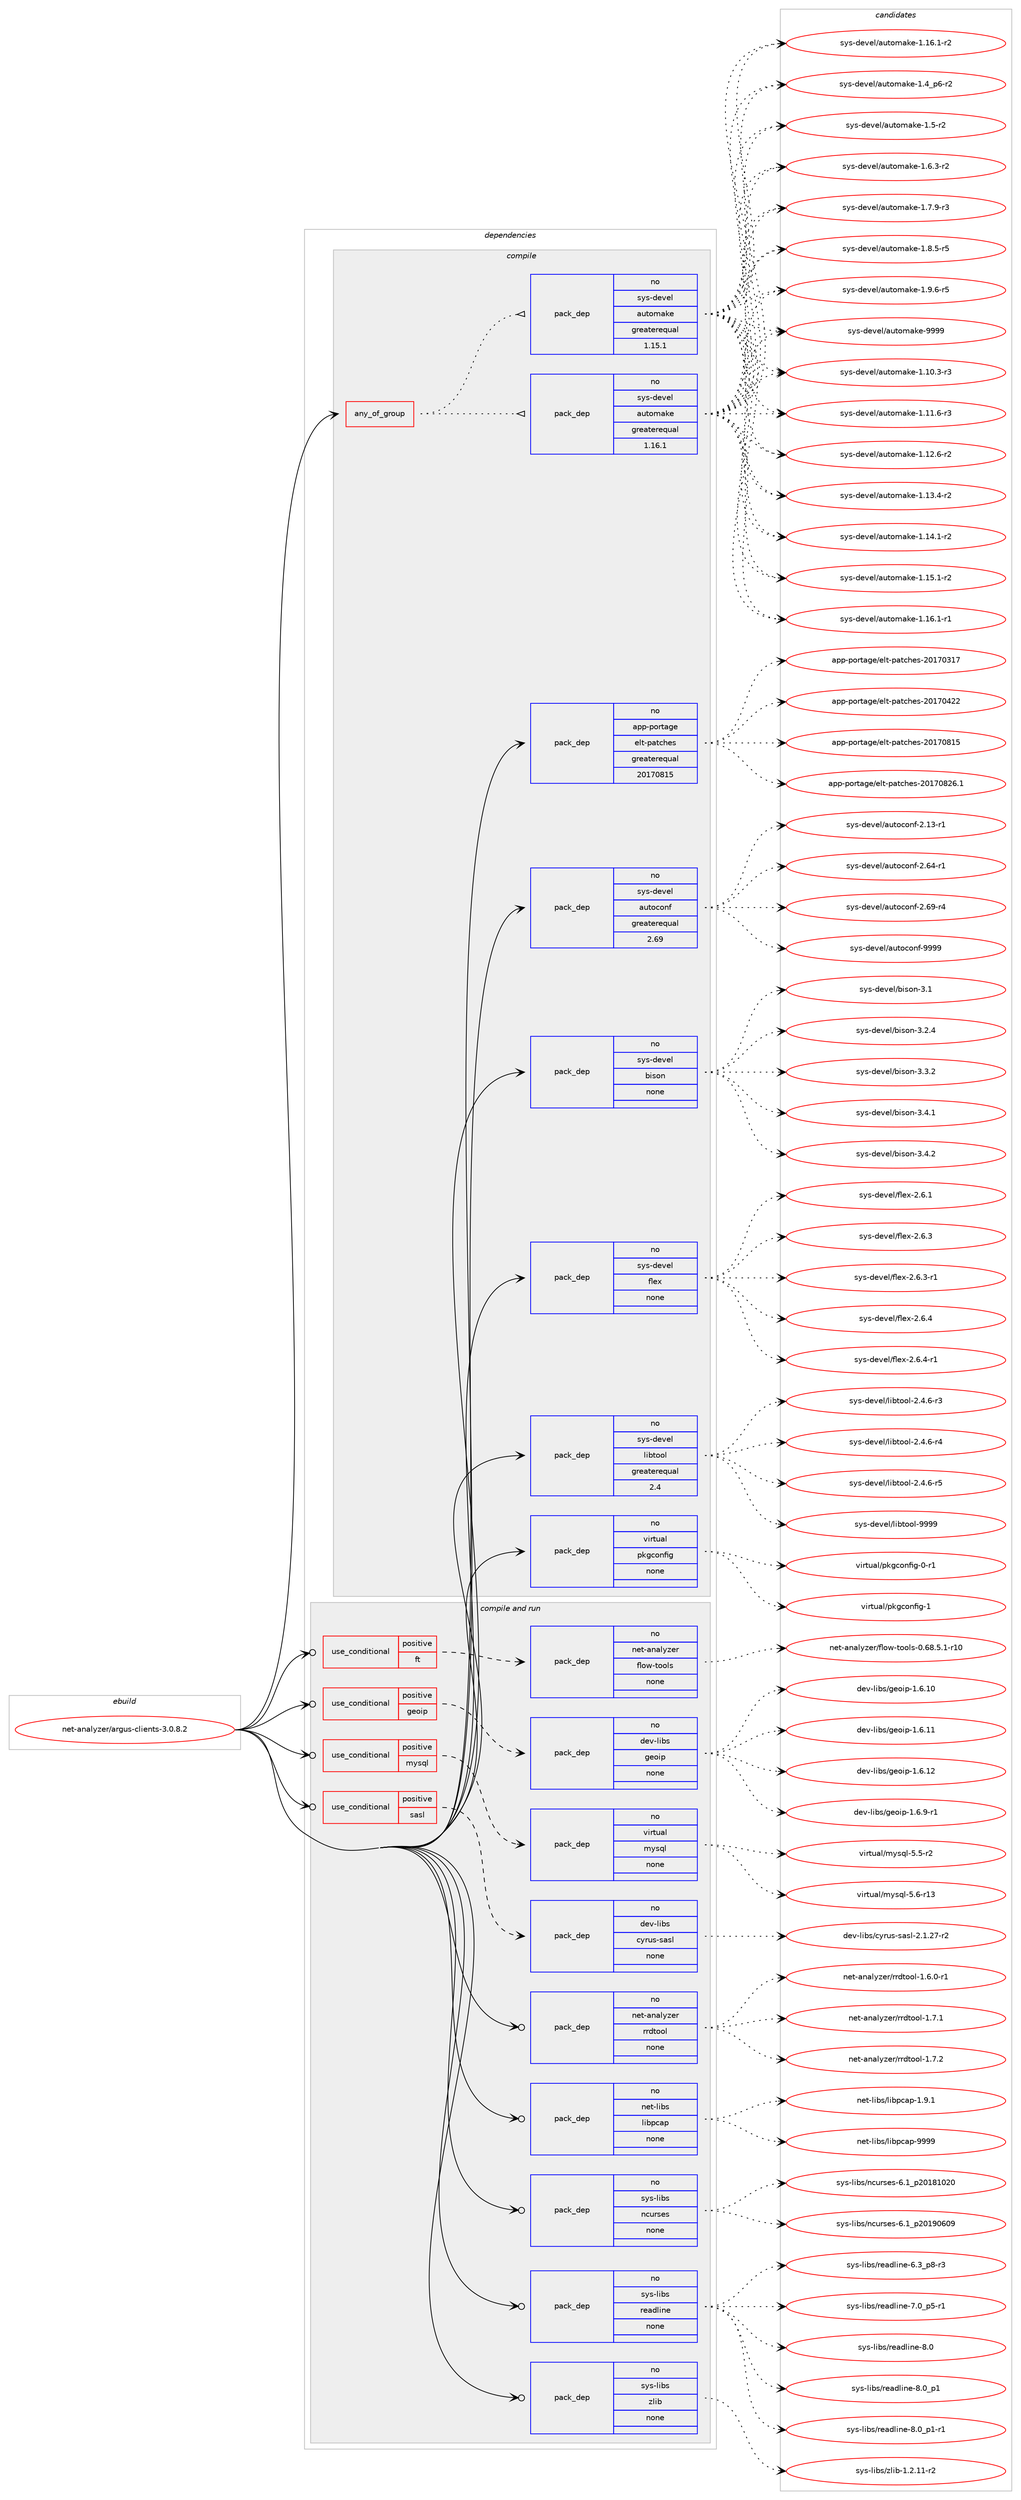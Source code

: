 digraph prolog {

# *************
# Graph options
# *************

newrank=true;
concentrate=true;
compound=true;
graph [rankdir=LR,fontname=Helvetica,fontsize=10,ranksep=1.5];#, ranksep=2.5, nodesep=0.2];
edge  [arrowhead=vee];
node  [fontname=Helvetica,fontsize=10];

# **********
# The ebuild
# **********

subgraph cluster_leftcol {
color=gray;
rank=same;
label=<<i>ebuild</i>>;
id [label="net-analyzer/argus-clients-3.0.8.2", color=red, width=4, href="../net-analyzer/argus-clients-3.0.8.2.svg"];
}

# ****************
# The dependencies
# ****************

subgraph cluster_midcol {
color=gray;
label=<<i>dependencies</i>>;
subgraph cluster_compile {
fillcolor="#eeeeee";
style=filled;
label=<<i>compile</i>>;
subgraph any13697 {
dependency811668 [label=<<TABLE BORDER="0" CELLBORDER="1" CELLSPACING="0" CELLPADDING="4"><TR><TD CELLPADDING="10">any_of_group</TD></TR></TABLE>>, shape=none, color=red];subgraph pack599998 {
dependency811669 [label=<<TABLE BORDER="0" CELLBORDER="1" CELLSPACING="0" CELLPADDING="4" WIDTH="220"><TR><TD ROWSPAN="6" CELLPADDING="30">pack_dep</TD></TR><TR><TD WIDTH="110">no</TD></TR><TR><TD>sys-devel</TD></TR><TR><TD>automake</TD></TR><TR><TD>greaterequal</TD></TR><TR><TD>1.16.1</TD></TR></TABLE>>, shape=none, color=blue];
}
dependency811668:e -> dependency811669:w [weight=20,style="dotted",arrowhead="oinv"];
subgraph pack599999 {
dependency811670 [label=<<TABLE BORDER="0" CELLBORDER="1" CELLSPACING="0" CELLPADDING="4" WIDTH="220"><TR><TD ROWSPAN="6" CELLPADDING="30">pack_dep</TD></TR><TR><TD WIDTH="110">no</TD></TR><TR><TD>sys-devel</TD></TR><TR><TD>automake</TD></TR><TR><TD>greaterequal</TD></TR><TR><TD>1.15.1</TD></TR></TABLE>>, shape=none, color=blue];
}
dependency811668:e -> dependency811670:w [weight=20,style="dotted",arrowhead="oinv"];
}
id:e -> dependency811668:w [weight=20,style="solid",arrowhead="vee"];
subgraph pack600000 {
dependency811671 [label=<<TABLE BORDER="0" CELLBORDER="1" CELLSPACING="0" CELLPADDING="4" WIDTH="220"><TR><TD ROWSPAN="6" CELLPADDING="30">pack_dep</TD></TR><TR><TD WIDTH="110">no</TD></TR><TR><TD>app-portage</TD></TR><TR><TD>elt-patches</TD></TR><TR><TD>greaterequal</TD></TR><TR><TD>20170815</TD></TR></TABLE>>, shape=none, color=blue];
}
id:e -> dependency811671:w [weight=20,style="solid",arrowhead="vee"];
subgraph pack600001 {
dependency811672 [label=<<TABLE BORDER="0" CELLBORDER="1" CELLSPACING="0" CELLPADDING="4" WIDTH="220"><TR><TD ROWSPAN="6" CELLPADDING="30">pack_dep</TD></TR><TR><TD WIDTH="110">no</TD></TR><TR><TD>sys-devel</TD></TR><TR><TD>autoconf</TD></TR><TR><TD>greaterequal</TD></TR><TR><TD>2.69</TD></TR></TABLE>>, shape=none, color=blue];
}
id:e -> dependency811672:w [weight=20,style="solid",arrowhead="vee"];
subgraph pack600002 {
dependency811673 [label=<<TABLE BORDER="0" CELLBORDER="1" CELLSPACING="0" CELLPADDING="4" WIDTH="220"><TR><TD ROWSPAN="6" CELLPADDING="30">pack_dep</TD></TR><TR><TD WIDTH="110">no</TD></TR><TR><TD>sys-devel</TD></TR><TR><TD>bison</TD></TR><TR><TD>none</TD></TR><TR><TD></TD></TR></TABLE>>, shape=none, color=blue];
}
id:e -> dependency811673:w [weight=20,style="solid",arrowhead="vee"];
subgraph pack600003 {
dependency811674 [label=<<TABLE BORDER="0" CELLBORDER="1" CELLSPACING="0" CELLPADDING="4" WIDTH="220"><TR><TD ROWSPAN="6" CELLPADDING="30">pack_dep</TD></TR><TR><TD WIDTH="110">no</TD></TR><TR><TD>sys-devel</TD></TR><TR><TD>flex</TD></TR><TR><TD>none</TD></TR><TR><TD></TD></TR></TABLE>>, shape=none, color=blue];
}
id:e -> dependency811674:w [weight=20,style="solid",arrowhead="vee"];
subgraph pack600004 {
dependency811675 [label=<<TABLE BORDER="0" CELLBORDER="1" CELLSPACING="0" CELLPADDING="4" WIDTH="220"><TR><TD ROWSPAN="6" CELLPADDING="30">pack_dep</TD></TR><TR><TD WIDTH="110">no</TD></TR><TR><TD>sys-devel</TD></TR><TR><TD>libtool</TD></TR><TR><TD>greaterequal</TD></TR><TR><TD>2.4</TD></TR></TABLE>>, shape=none, color=blue];
}
id:e -> dependency811675:w [weight=20,style="solid",arrowhead="vee"];
subgraph pack600005 {
dependency811676 [label=<<TABLE BORDER="0" CELLBORDER="1" CELLSPACING="0" CELLPADDING="4" WIDTH="220"><TR><TD ROWSPAN="6" CELLPADDING="30">pack_dep</TD></TR><TR><TD WIDTH="110">no</TD></TR><TR><TD>virtual</TD></TR><TR><TD>pkgconfig</TD></TR><TR><TD>none</TD></TR><TR><TD></TD></TR></TABLE>>, shape=none, color=blue];
}
id:e -> dependency811676:w [weight=20,style="solid",arrowhead="vee"];
}
subgraph cluster_compileandrun {
fillcolor="#eeeeee";
style=filled;
label=<<i>compile and run</i>>;
subgraph cond197523 {
dependency811677 [label=<<TABLE BORDER="0" CELLBORDER="1" CELLSPACING="0" CELLPADDING="4"><TR><TD ROWSPAN="3" CELLPADDING="10">use_conditional</TD></TR><TR><TD>positive</TD></TR><TR><TD>ft</TD></TR></TABLE>>, shape=none, color=red];
subgraph pack600006 {
dependency811678 [label=<<TABLE BORDER="0" CELLBORDER="1" CELLSPACING="0" CELLPADDING="4" WIDTH="220"><TR><TD ROWSPAN="6" CELLPADDING="30">pack_dep</TD></TR><TR><TD WIDTH="110">no</TD></TR><TR><TD>net-analyzer</TD></TR><TR><TD>flow-tools</TD></TR><TR><TD>none</TD></TR><TR><TD></TD></TR></TABLE>>, shape=none, color=blue];
}
dependency811677:e -> dependency811678:w [weight=20,style="dashed",arrowhead="vee"];
}
id:e -> dependency811677:w [weight=20,style="solid",arrowhead="odotvee"];
subgraph cond197524 {
dependency811679 [label=<<TABLE BORDER="0" CELLBORDER="1" CELLSPACING="0" CELLPADDING="4"><TR><TD ROWSPAN="3" CELLPADDING="10">use_conditional</TD></TR><TR><TD>positive</TD></TR><TR><TD>geoip</TD></TR></TABLE>>, shape=none, color=red];
subgraph pack600007 {
dependency811680 [label=<<TABLE BORDER="0" CELLBORDER="1" CELLSPACING="0" CELLPADDING="4" WIDTH="220"><TR><TD ROWSPAN="6" CELLPADDING="30">pack_dep</TD></TR><TR><TD WIDTH="110">no</TD></TR><TR><TD>dev-libs</TD></TR><TR><TD>geoip</TD></TR><TR><TD>none</TD></TR><TR><TD></TD></TR></TABLE>>, shape=none, color=blue];
}
dependency811679:e -> dependency811680:w [weight=20,style="dashed",arrowhead="vee"];
}
id:e -> dependency811679:w [weight=20,style="solid",arrowhead="odotvee"];
subgraph cond197525 {
dependency811681 [label=<<TABLE BORDER="0" CELLBORDER="1" CELLSPACING="0" CELLPADDING="4"><TR><TD ROWSPAN="3" CELLPADDING="10">use_conditional</TD></TR><TR><TD>positive</TD></TR><TR><TD>mysql</TD></TR></TABLE>>, shape=none, color=red];
subgraph pack600008 {
dependency811682 [label=<<TABLE BORDER="0" CELLBORDER="1" CELLSPACING="0" CELLPADDING="4" WIDTH="220"><TR><TD ROWSPAN="6" CELLPADDING="30">pack_dep</TD></TR><TR><TD WIDTH="110">no</TD></TR><TR><TD>virtual</TD></TR><TR><TD>mysql</TD></TR><TR><TD>none</TD></TR><TR><TD></TD></TR></TABLE>>, shape=none, color=blue];
}
dependency811681:e -> dependency811682:w [weight=20,style="dashed",arrowhead="vee"];
}
id:e -> dependency811681:w [weight=20,style="solid",arrowhead="odotvee"];
subgraph cond197526 {
dependency811683 [label=<<TABLE BORDER="0" CELLBORDER="1" CELLSPACING="0" CELLPADDING="4"><TR><TD ROWSPAN="3" CELLPADDING="10">use_conditional</TD></TR><TR><TD>positive</TD></TR><TR><TD>sasl</TD></TR></TABLE>>, shape=none, color=red];
subgraph pack600009 {
dependency811684 [label=<<TABLE BORDER="0" CELLBORDER="1" CELLSPACING="0" CELLPADDING="4" WIDTH="220"><TR><TD ROWSPAN="6" CELLPADDING="30">pack_dep</TD></TR><TR><TD WIDTH="110">no</TD></TR><TR><TD>dev-libs</TD></TR><TR><TD>cyrus-sasl</TD></TR><TR><TD>none</TD></TR><TR><TD></TD></TR></TABLE>>, shape=none, color=blue];
}
dependency811683:e -> dependency811684:w [weight=20,style="dashed",arrowhead="vee"];
}
id:e -> dependency811683:w [weight=20,style="solid",arrowhead="odotvee"];
subgraph pack600010 {
dependency811685 [label=<<TABLE BORDER="0" CELLBORDER="1" CELLSPACING="0" CELLPADDING="4" WIDTH="220"><TR><TD ROWSPAN="6" CELLPADDING="30">pack_dep</TD></TR><TR><TD WIDTH="110">no</TD></TR><TR><TD>net-analyzer</TD></TR><TR><TD>rrdtool</TD></TR><TR><TD>none</TD></TR><TR><TD></TD></TR></TABLE>>, shape=none, color=blue];
}
id:e -> dependency811685:w [weight=20,style="solid",arrowhead="odotvee"];
subgraph pack600011 {
dependency811686 [label=<<TABLE BORDER="0" CELLBORDER="1" CELLSPACING="0" CELLPADDING="4" WIDTH="220"><TR><TD ROWSPAN="6" CELLPADDING="30">pack_dep</TD></TR><TR><TD WIDTH="110">no</TD></TR><TR><TD>net-libs</TD></TR><TR><TD>libpcap</TD></TR><TR><TD>none</TD></TR><TR><TD></TD></TR></TABLE>>, shape=none, color=blue];
}
id:e -> dependency811686:w [weight=20,style="solid",arrowhead="odotvee"];
subgraph pack600012 {
dependency811687 [label=<<TABLE BORDER="0" CELLBORDER="1" CELLSPACING="0" CELLPADDING="4" WIDTH="220"><TR><TD ROWSPAN="6" CELLPADDING="30">pack_dep</TD></TR><TR><TD WIDTH="110">no</TD></TR><TR><TD>sys-libs</TD></TR><TR><TD>ncurses</TD></TR><TR><TD>none</TD></TR><TR><TD></TD></TR></TABLE>>, shape=none, color=blue];
}
id:e -> dependency811687:w [weight=20,style="solid",arrowhead="odotvee"];
subgraph pack600013 {
dependency811688 [label=<<TABLE BORDER="0" CELLBORDER="1" CELLSPACING="0" CELLPADDING="4" WIDTH="220"><TR><TD ROWSPAN="6" CELLPADDING="30">pack_dep</TD></TR><TR><TD WIDTH="110">no</TD></TR><TR><TD>sys-libs</TD></TR><TR><TD>readline</TD></TR><TR><TD>none</TD></TR><TR><TD></TD></TR></TABLE>>, shape=none, color=blue];
}
id:e -> dependency811688:w [weight=20,style="solid",arrowhead="odotvee"];
subgraph pack600014 {
dependency811689 [label=<<TABLE BORDER="0" CELLBORDER="1" CELLSPACING="0" CELLPADDING="4" WIDTH="220"><TR><TD ROWSPAN="6" CELLPADDING="30">pack_dep</TD></TR><TR><TD WIDTH="110">no</TD></TR><TR><TD>sys-libs</TD></TR><TR><TD>zlib</TD></TR><TR><TD>none</TD></TR><TR><TD></TD></TR></TABLE>>, shape=none, color=blue];
}
id:e -> dependency811689:w [weight=20,style="solid",arrowhead="odotvee"];
}
subgraph cluster_run {
fillcolor="#eeeeee";
style=filled;
label=<<i>run</i>>;
}
}

# **************
# The candidates
# **************

subgraph cluster_choices {
rank=same;
color=gray;
label=<<i>candidates</i>>;

subgraph choice599998 {
color=black;
nodesep=1;
choice11512111545100101118101108479711711611110997107101454946494846514511451 [label="sys-devel/automake-1.10.3-r3", color=red, width=4,href="../sys-devel/automake-1.10.3-r3.svg"];
choice11512111545100101118101108479711711611110997107101454946494946544511451 [label="sys-devel/automake-1.11.6-r3", color=red, width=4,href="../sys-devel/automake-1.11.6-r3.svg"];
choice11512111545100101118101108479711711611110997107101454946495046544511450 [label="sys-devel/automake-1.12.6-r2", color=red, width=4,href="../sys-devel/automake-1.12.6-r2.svg"];
choice11512111545100101118101108479711711611110997107101454946495146524511450 [label="sys-devel/automake-1.13.4-r2", color=red, width=4,href="../sys-devel/automake-1.13.4-r2.svg"];
choice11512111545100101118101108479711711611110997107101454946495246494511450 [label="sys-devel/automake-1.14.1-r2", color=red, width=4,href="../sys-devel/automake-1.14.1-r2.svg"];
choice11512111545100101118101108479711711611110997107101454946495346494511450 [label="sys-devel/automake-1.15.1-r2", color=red, width=4,href="../sys-devel/automake-1.15.1-r2.svg"];
choice11512111545100101118101108479711711611110997107101454946495446494511449 [label="sys-devel/automake-1.16.1-r1", color=red, width=4,href="../sys-devel/automake-1.16.1-r1.svg"];
choice11512111545100101118101108479711711611110997107101454946495446494511450 [label="sys-devel/automake-1.16.1-r2", color=red, width=4,href="../sys-devel/automake-1.16.1-r2.svg"];
choice115121115451001011181011084797117116111109971071014549465295112544511450 [label="sys-devel/automake-1.4_p6-r2", color=red, width=4,href="../sys-devel/automake-1.4_p6-r2.svg"];
choice11512111545100101118101108479711711611110997107101454946534511450 [label="sys-devel/automake-1.5-r2", color=red, width=4,href="../sys-devel/automake-1.5-r2.svg"];
choice115121115451001011181011084797117116111109971071014549465446514511450 [label="sys-devel/automake-1.6.3-r2", color=red, width=4,href="../sys-devel/automake-1.6.3-r2.svg"];
choice115121115451001011181011084797117116111109971071014549465546574511451 [label="sys-devel/automake-1.7.9-r3", color=red, width=4,href="../sys-devel/automake-1.7.9-r3.svg"];
choice115121115451001011181011084797117116111109971071014549465646534511453 [label="sys-devel/automake-1.8.5-r5", color=red, width=4,href="../sys-devel/automake-1.8.5-r5.svg"];
choice115121115451001011181011084797117116111109971071014549465746544511453 [label="sys-devel/automake-1.9.6-r5", color=red, width=4,href="../sys-devel/automake-1.9.6-r5.svg"];
choice115121115451001011181011084797117116111109971071014557575757 [label="sys-devel/automake-9999", color=red, width=4,href="../sys-devel/automake-9999.svg"];
dependency811669:e -> choice11512111545100101118101108479711711611110997107101454946494846514511451:w [style=dotted,weight="100"];
dependency811669:e -> choice11512111545100101118101108479711711611110997107101454946494946544511451:w [style=dotted,weight="100"];
dependency811669:e -> choice11512111545100101118101108479711711611110997107101454946495046544511450:w [style=dotted,weight="100"];
dependency811669:e -> choice11512111545100101118101108479711711611110997107101454946495146524511450:w [style=dotted,weight="100"];
dependency811669:e -> choice11512111545100101118101108479711711611110997107101454946495246494511450:w [style=dotted,weight="100"];
dependency811669:e -> choice11512111545100101118101108479711711611110997107101454946495346494511450:w [style=dotted,weight="100"];
dependency811669:e -> choice11512111545100101118101108479711711611110997107101454946495446494511449:w [style=dotted,weight="100"];
dependency811669:e -> choice11512111545100101118101108479711711611110997107101454946495446494511450:w [style=dotted,weight="100"];
dependency811669:e -> choice115121115451001011181011084797117116111109971071014549465295112544511450:w [style=dotted,weight="100"];
dependency811669:e -> choice11512111545100101118101108479711711611110997107101454946534511450:w [style=dotted,weight="100"];
dependency811669:e -> choice115121115451001011181011084797117116111109971071014549465446514511450:w [style=dotted,weight="100"];
dependency811669:e -> choice115121115451001011181011084797117116111109971071014549465546574511451:w [style=dotted,weight="100"];
dependency811669:e -> choice115121115451001011181011084797117116111109971071014549465646534511453:w [style=dotted,weight="100"];
dependency811669:e -> choice115121115451001011181011084797117116111109971071014549465746544511453:w [style=dotted,weight="100"];
dependency811669:e -> choice115121115451001011181011084797117116111109971071014557575757:w [style=dotted,weight="100"];
}
subgraph choice599999 {
color=black;
nodesep=1;
choice11512111545100101118101108479711711611110997107101454946494846514511451 [label="sys-devel/automake-1.10.3-r3", color=red, width=4,href="../sys-devel/automake-1.10.3-r3.svg"];
choice11512111545100101118101108479711711611110997107101454946494946544511451 [label="sys-devel/automake-1.11.6-r3", color=red, width=4,href="../sys-devel/automake-1.11.6-r3.svg"];
choice11512111545100101118101108479711711611110997107101454946495046544511450 [label="sys-devel/automake-1.12.6-r2", color=red, width=4,href="../sys-devel/automake-1.12.6-r2.svg"];
choice11512111545100101118101108479711711611110997107101454946495146524511450 [label="sys-devel/automake-1.13.4-r2", color=red, width=4,href="../sys-devel/automake-1.13.4-r2.svg"];
choice11512111545100101118101108479711711611110997107101454946495246494511450 [label="sys-devel/automake-1.14.1-r2", color=red, width=4,href="../sys-devel/automake-1.14.1-r2.svg"];
choice11512111545100101118101108479711711611110997107101454946495346494511450 [label="sys-devel/automake-1.15.1-r2", color=red, width=4,href="../sys-devel/automake-1.15.1-r2.svg"];
choice11512111545100101118101108479711711611110997107101454946495446494511449 [label="sys-devel/automake-1.16.1-r1", color=red, width=4,href="../sys-devel/automake-1.16.1-r1.svg"];
choice11512111545100101118101108479711711611110997107101454946495446494511450 [label="sys-devel/automake-1.16.1-r2", color=red, width=4,href="../sys-devel/automake-1.16.1-r2.svg"];
choice115121115451001011181011084797117116111109971071014549465295112544511450 [label="sys-devel/automake-1.4_p6-r2", color=red, width=4,href="../sys-devel/automake-1.4_p6-r2.svg"];
choice11512111545100101118101108479711711611110997107101454946534511450 [label="sys-devel/automake-1.5-r2", color=red, width=4,href="../sys-devel/automake-1.5-r2.svg"];
choice115121115451001011181011084797117116111109971071014549465446514511450 [label="sys-devel/automake-1.6.3-r2", color=red, width=4,href="../sys-devel/automake-1.6.3-r2.svg"];
choice115121115451001011181011084797117116111109971071014549465546574511451 [label="sys-devel/automake-1.7.9-r3", color=red, width=4,href="../sys-devel/automake-1.7.9-r3.svg"];
choice115121115451001011181011084797117116111109971071014549465646534511453 [label="sys-devel/automake-1.8.5-r5", color=red, width=4,href="../sys-devel/automake-1.8.5-r5.svg"];
choice115121115451001011181011084797117116111109971071014549465746544511453 [label="sys-devel/automake-1.9.6-r5", color=red, width=4,href="../sys-devel/automake-1.9.6-r5.svg"];
choice115121115451001011181011084797117116111109971071014557575757 [label="sys-devel/automake-9999", color=red, width=4,href="../sys-devel/automake-9999.svg"];
dependency811670:e -> choice11512111545100101118101108479711711611110997107101454946494846514511451:w [style=dotted,weight="100"];
dependency811670:e -> choice11512111545100101118101108479711711611110997107101454946494946544511451:w [style=dotted,weight="100"];
dependency811670:e -> choice11512111545100101118101108479711711611110997107101454946495046544511450:w [style=dotted,weight="100"];
dependency811670:e -> choice11512111545100101118101108479711711611110997107101454946495146524511450:w [style=dotted,weight="100"];
dependency811670:e -> choice11512111545100101118101108479711711611110997107101454946495246494511450:w [style=dotted,weight="100"];
dependency811670:e -> choice11512111545100101118101108479711711611110997107101454946495346494511450:w [style=dotted,weight="100"];
dependency811670:e -> choice11512111545100101118101108479711711611110997107101454946495446494511449:w [style=dotted,weight="100"];
dependency811670:e -> choice11512111545100101118101108479711711611110997107101454946495446494511450:w [style=dotted,weight="100"];
dependency811670:e -> choice115121115451001011181011084797117116111109971071014549465295112544511450:w [style=dotted,weight="100"];
dependency811670:e -> choice11512111545100101118101108479711711611110997107101454946534511450:w [style=dotted,weight="100"];
dependency811670:e -> choice115121115451001011181011084797117116111109971071014549465446514511450:w [style=dotted,weight="100"];
dependency811670:e -> choice115121115451001011181011084797117116111109971071014549465546574511451:w [style=dotted,weight="100"];
dependency811670:e -> choice115121115451001011181011084797117116111109971071014549465646534511453:w [style=dotted,weight="100"];
dependency811670:e -> choice115121115451001011181011084797117116111109971071014549465746544511453:w [style=dotted,weight="100"];
dependency811670:e -> choice115121115451001011181011084797117116111109971071014557575757:w [style=dotted,weight="100"];
}
subgraph choice600000 {
color=black;
nodesep=1;
choice97112112451121111141169710310147101108116451129711699104101115455048495548514955 [label="app-portage/elt-patches-20170317", color=red, width=4,href="../app-portage/elt-patches-20170317.svg"];
choice97112112451121111141169710310147101108116451129711699104101115455048495548525050 [label="app-portage/elt-patches-20170422", color=red, width=4,href="../app-portage/elt-patches-20170422.svg"];
choice97112112451121111141169710310147101108116451129711699104101115455048495548564953 [label="app-portage/elt-patches-20170815", color=red, width=4,href="../app-portage/elt-patches-20170815.svg"];
choice971121124511211111411697103101471011081164511297116991041011154550484955485650544649 [label="app-portage/elt-patches-20170826.1", color=red, width=4,href="../app-portage/elt-patches-20170826.1.svg"];
dependency811671:e -> choice97112112451121111141169710310147101108116451129711699104101115455048495548514955:w [style=dotted,weight="100"];
dependency811671:e -> choice97112112451121111141169710310147101108116451129711699104101115455048495548525050:w [style=dotted,weight="100"];
dependency811671:e -> choice97112112451121111141169710310147101108116451129711699104101115455048495548564953:w [style=dotted,weight="100"];
dependency811671:e -> choice971121124511211111411697103101471011081164511297116991041011154550484955485650544649:w [style=dotted,weight="100"];
}
subgraph choice600001 {
color=black;
nodesep=1;
choice1151211154510010111810110847971171161119911111010245504649514511449 [label="sys-devel/autoconf-2.13-r1", color=red, width=4,href="../sys-devel/autoconf-2.13-r1.svg"];
choice1151211154510010111810110847971171161119911111010245504654524511449 [label="sys-devel/autoconf-2.64-r1", color=red, width=4,href="../sys-devel/autoconf-2.64-r1.svg"];
choice1151211154510010111810110847971171161119911111010245504654574511452 [label="sys-devel/autoconf-2.69-r4", color=red, width=4,href="../sys-devel/autoconf-2.69-r4.svg"];
choice115121115451001011181011084797117116111991111101024557575757 [label="sys-devel/autoconf-9999", color=red, width=4,href="../sys-devel/autoconf-9999.svg"];
dependency811672:e -> choice1151211154510010111810110847971171161119911111010245504649514511449:w [style=dotted,weight="100"];
dependency811672:e -> choice1151211154510010111810110847971171161119911111010245504654524511449:w [style=dotted,weight="100"];
dependency811672:e -> choice1151211154510010111810110847971171161119911111010245504654574511452:w [style=dotted,weight="100"];
dependency811672:e -> choice115121115451001011181011084797117116111991111101024557575757:w [style=dotted,weight="100"];
}
subgraph choice600002 {
color=black;
nodesep=1;
choice11512111545100101118101108479810511511111045514649 [label="sys-devel/bison-3.1", color=red, width=4,href="../sys-devel/bison-3.1.svg"];
choice115121115451001011181011084798105115111110455146504652 [label="sys-devel/bison-3.2.4", color=red, width=4,href="../sys-devel/bison-3.2.4.svg"];
choice115121115451001011181011084798105115111110455146514650 [label="sys-devel/bison-3.3.2", color=red, width=4,href="../sys-devel/bison-3.3.2.svg"];
choice115121115451001011181011084798105115111110455146524649 [label="sys-devel/bison-3.4.1", color=red, width=4,href="../sys-devel/bison-3.4.1.svg"];
choice115121115451001011181011084798105115111110455146524650 [label="sys-devel/bison-3.4.2", color=red, width=4,href="../sys-devel/bison-3.4.2.svg"];
dependency811673:e -> choice11512111545100101118101108479810511511111045514649:w [style=dotted,weight="100"];
dependency811673:e -> choice115121115451001011181011084798105115111110455146504652:w [style=dotted,weight="100"];
dependency811673:e -> choice115121115451001011181011084798105115111110455146514650:w [style=dotted,weight="100"];
dependency811673:e -> choice115121115451001011181011084798105115111110455146524649:w [style=dotted,weight="100"];
dependency811673:e -> choice115121115451001011181011084798105115111110455146524650:w [style=dotted,weight="100"];
}
subgraph choice600003 {
color=black;
nodesep=1;
choice1151211154510010111810110847102108101120455046544649 [label="sys-devel/flex-2.6.1", color=red, width=4,href="../sys-devel/flex-2.6.1.svg"];
choice1151211154510010111810110847102108101120455046544651 [label="sys-devel/flex-2.6.3", color=red, width=4,href="../sys-devel/flex-2.6.3.svg"];
choice11512111545100101118101108471021081011204550465446514511449 [label="sys-devel/flex-2.6.3-r1", color=red, width=4,href="../sys-devel/flex-2.6.3-r1.svg"];
choice1151211154510010111810110847102108101120455046544652 [label="sys-devel/flex-2.6.4", color=red, width=4,href="../sys-devel/flex-2.6.4.svg"];
choice11512111545100101118101108471021081011204550465446524511449 [label="sys-devel/flex-2.6.4-r1", color=red, width=4,href="../sys-devel/flex-2.6.4-r1.svg"];
dependency811674:e -> choice1151211154510010111810110847102108101120455046544649:w [style=dotted,weight="100"];
dependency811674:e -> choice1151211154510010111810110847102108101120455046544651:w [style=dotted,weight="100"];
dependency811674:e -> choice11512111545100101118101108471021081011204550465446514511449:w [style=dotted,weight="100"];
dependency811674:e -> choice1151211154510010111810110847102108101120455046544652:w [style=dotted,weight="100"];
dependency811674:e -> choice11512111545100101118101108471021081011204550465446524511449:w [style=dotted,weight="100"];
}
subgraph choice600004 {
color=black;
nodesep=1;
choice1151211154510010111810110847108105981161111111084550465246544511451 [label="sys-devel/libtool-2.4.6-r3", color=red, width=4,href="../sys-devel/libtool-2.4.6-r3.svg"];
choice1151211154510010111810110847108105981161111111084550465246544511452 [label="sys-devel/libtool-2.4.6-r4", color=red, width=4,href="../sys-devel/libtool-2.4.6-r4.svg"];
choice1151211154510010111810110847108105981161111111084550465246544511453 [label="sys-devel/libtool-2.4.6-r5", color=red, width=4,href="../sys-devel/libtool-2.4.6-r5.svg"];
choice1151211154510010111810110847108105981161111111084557575757 [label="sys-devel/libtool-9999", color=red, width=4,href="../sys-devel/libtool-9999.svg"];
dependency811675:e -> choice1151211154510010111810110847108105981161111111084550465246544511451:w [style=dotted,weight="100"];
dependency811675:e -> choice1151211154510010111810110847108105981161111111084550465246544511452:w [style=dotted,weight="100"];
dependency811675:e -> choice1151211154510010111810110847108105981161111111084550465246544511453:w [style=dotted,weight="100"];
dependency811675:e -> choice1151211154510010111810110847108105981161111111084557575757:w [style=dotted,weight="100"];
}
subgraph choice600005 {
color=black;
nodesep=1;
choice11810511411611797108471121071039911111010210510345484511449 [label="virtual/pkgconfig-0-r1", color=red, width=4,href="../virtual/pkgconfig-0-r1.svg"];
choice1181051141161179710847112107103991111101021051034549 [label="virtual/pkgconfig-1", color=red, width=4,href="../virtual/pkgconfig-1.svg"];
dependency811676:e -> choice11810511411611797108471121071039911111010210510345484511449:w [style=dotted,weight="100"];
dependency811676:e -> choice1181051141161179710847112107103991111101021051034549:w [style=dotted,weight="100"];
}
subgraph choice600006 {
color=black;
nodesep=1;
choice1101011164597110971081211221011144710210811111945116111111108115454846545646534649451144948 [label="net-analyzer/flow-tools-0.68.5.1-r10", color=red, width=4,href="../net-analyzer/flow-tools-0.68.5.1-r10.svg"];
dependency811678:e -> choice1101011164597110971081211221011144710210811111945116111111108115454846545646534649451144948:w [style=dotted,weight="100"];
}
subgraph choice600007 {
color=black;
nodesep=1;
choice10010111845108105981154710310111110511245494654464948 [label="dev-libs/geoip-1.6.10", color=red, width=4,href="../dev-libs/geoip-1.6.10.svg"];
choice10010111845108105981154710310111110511245494654464949 [label="dev-libs/geoip-1.6.11", color=red, width=4,href="../dev-libs/geoip-1.6.11.svg"];
choice10010111845108105981154710310111110511245494654464950 [label="dev-libs/geoip-1.6.12", color=red, width=4,href="../dev-libs/geoip-1.6.12.svg"];
choice1001011184510810598115471031011111051124549465446574511449 [label="dev-libs/geoip-1.6.9-r1", color=red, width=4,href="../dev-libs/geoip-1.6.9-r1.svg"];
dependency811680:e -> choice10010111845108105981154710310111110511245494654464948:w [style=dotted,weight="100"];
dependency811680:e -> choice10010111845108105981154710310111110511245494654464949:w [style=dotted,weight="100"];
dependency811680:e -> choice10010111845108105981154710310111110511245494654464950:w [style=dotted,weight="100"];
dependency811680:e -> choice1001011184510810598115471031011111051124549465446574511449:w [style=dotted,weight="100"];
}
subgraph choice600008 {
color=black;
nodesep=1;
choice1181051141161179710847109121115113108455346534511450 [label="virtual/mysql-5.5-r2", color=red, width=4,href="../virtual/mysql-5.5-r2.svg"];
choice118105114116117971084710912111511310845534654451144951 [label="virtual/mysql-5.6-r13", color=red, width=4,href="../virtual/mysql-5.6-r13.svg"];
dependency811682:e -> choice1181051141161179710847109121115113108455346534511450:w [style=dotted,weight="100"];
dependency811682:e -> choice118105114116117971084710912111511310845534654451144951:w [style=dotted,weight="100"];
}
subgraph choice600009 {
color=black;
nodesep=1;
choice100101118451081059811547991211141171154511597115108455046494650554511450 [label="dev-libs/cyrus-sasl-2.1.27-r2", color=red, width=4,href="../dev-libs/cyrus-sasl-2.1.27-r2.svg"];
dependency811684:e -> choice100101118451081059811547991211141171154511597115108455046494650554511450:w [style=dotted,weight="100"];
}
subgraph choice600010 {
color=black;
nodesep=1;
choice110101116459711097108121122101114471141141001161111111084549465446484511449 [label="net-analyzer/rrdtool-1.6.0-r1", color=red, width=4,href="../net-analyzer/rrdtool-1.6.0-r1.svg"];
choice11010111645971109710812112210111447114114100116111111108454946554649 [label="net-analyzer/rrdtool-1.7.1", color=red, width=4,href="../net-analyzer/rrdtool-1.7.1.svg"];
choice11010111645971109710812112210111447114114100116111111108454946554650 [label="net-analyzer/rrdtool-1.7.2", color=red, width=4,href="../net-analyzer/rrdtool-1.7.2.svg"];
dependency811685:e -> choice110101116459711097108121122101114471141141001161111111084549465446484511449:w [style=dotted,weight="100"];
dependency811685:e -> choice11010111645971109710812112210111447114114100116111111108454946554649:w [style=dotted,weight="100"];
dependency811685:e -> choice11010111645971109710812112210111447114114100116111111108454946554650:w [style=dotted,weight="100"];
}
subgraph choice600011 {
color=black;
nodesep=1;
choice110101116451081059811547108105981129997112454946574649 [label="net-libs/libpcap-1.9.1", color=red, width=4,href="../net-libs/libpcap-1.9.1.svg"];
choice1101011164510810598115471081059811299971124557575757 [label="net-libs/libpcap-9999", color=red, width=4,href="../net-libs/libpcap-9999.svg"];
dependency811686:e -> choice110101116451081059811547108105981129997112454946574649:w [style=dotted,weight="100"];
dependency811686:e -> choice1101011164510810598115471081059811299971124557575757:w [style=dotted,weight="100"];
}
subgraph choice600012 {
color=black;
nodesep=1;
choice1151211154510810598115471109911711411510111545544649951125048495649485048 [label="sys-libs/ncurses-6.1_p20181020", color=red, width=4,href="../sys-libs/ncurses-6.1_p20181020.svg"];
choice1151211154510810598115471109911711411510111545544649951125048495748544857 [label="sys-libs/ncurses-6.1_p20190609", color=red, width=4,href="../sys-libs/ncurses-6.1_p20190609.svg"];
dependency811687:e -> choice1151211154510810598115471109911711411510111545544649951125048495649485048:w [style=dotted,weight="100"];
dependency811687:e -> choice1151211154510810598115471109911711411510111545544649951125048495748544857:w [style=dotted,weight="100"];
}
subgraph choice600013 {
color=black;
nodesep=1;
choice115121115451081059811547114101971001081051101014554465195112564511451 [label="sys-libs/readline-6.3_p8-r3", color=red, width=4,href="../sys-libs/readline-6.3_p8-r3.svg"];
choice115121115451081059811547114101971001081051101014555464895112534511449 [label="sys-libs/readline-7.0_p5-r1", color=red, width=4,href="../sys-libs/readline-7.0_p5-r1.svg"];
choice1151211154510810598115471141019710010810511010145564648 [label="sys-libs/readline-8.0", color=red, width=4,href="../sys-libs/readline-8.0.svg"];
choice11512111545108105981154711410197100108105110101455646489511249 [label="sys-libs/readline-8.0_p1", color=red, width=4,href="../sys-libs/readline-8.0_p1.svg"];
choice115121115451081059811547114101971001081051101014556464895112494511449 [label="sys-libs/readline-8.0_p1-r1", color=red, width=4,href="../sys-libs/readline-8.0_p1-r1.svg"];
dependency811688:e -> choice115121115451081059811547114101971001081051101014554465195112564511451:w [style=dotted,weight="100"];
dependency811688:e -> choice115121115451081059811547114101971001081051101014555464895112534511449:w [style=dotted,weight="100"];
dependency811688:e -> choice1151211154510810598115471141019710010810511010145564648:w [style=dotted,weight="100"];
dependency811688:e -> choice11512111545108105981154711410197100108105110101455646489511249:w [style=dotted,weight="100"];
dependency811688:e -> choice115121115451081059811547114101971001081051101014556464895112494511449:w [style=dotted,weight="100"];
}
subgraph choice600014 {
color=black;
nodesep=1;
choice11512111545108105981154712210810598454946504649494511450 [label="sys-libs/zlib-1.2.11-r2", color=red, width=4,href="../sys-libs/zlib-1.2.11-r2.svg"];
dependency811689:e -> choice11512111545108105981154712210810598454946504649494511450:w [style=dotted,weight="100"];
}
}

}
